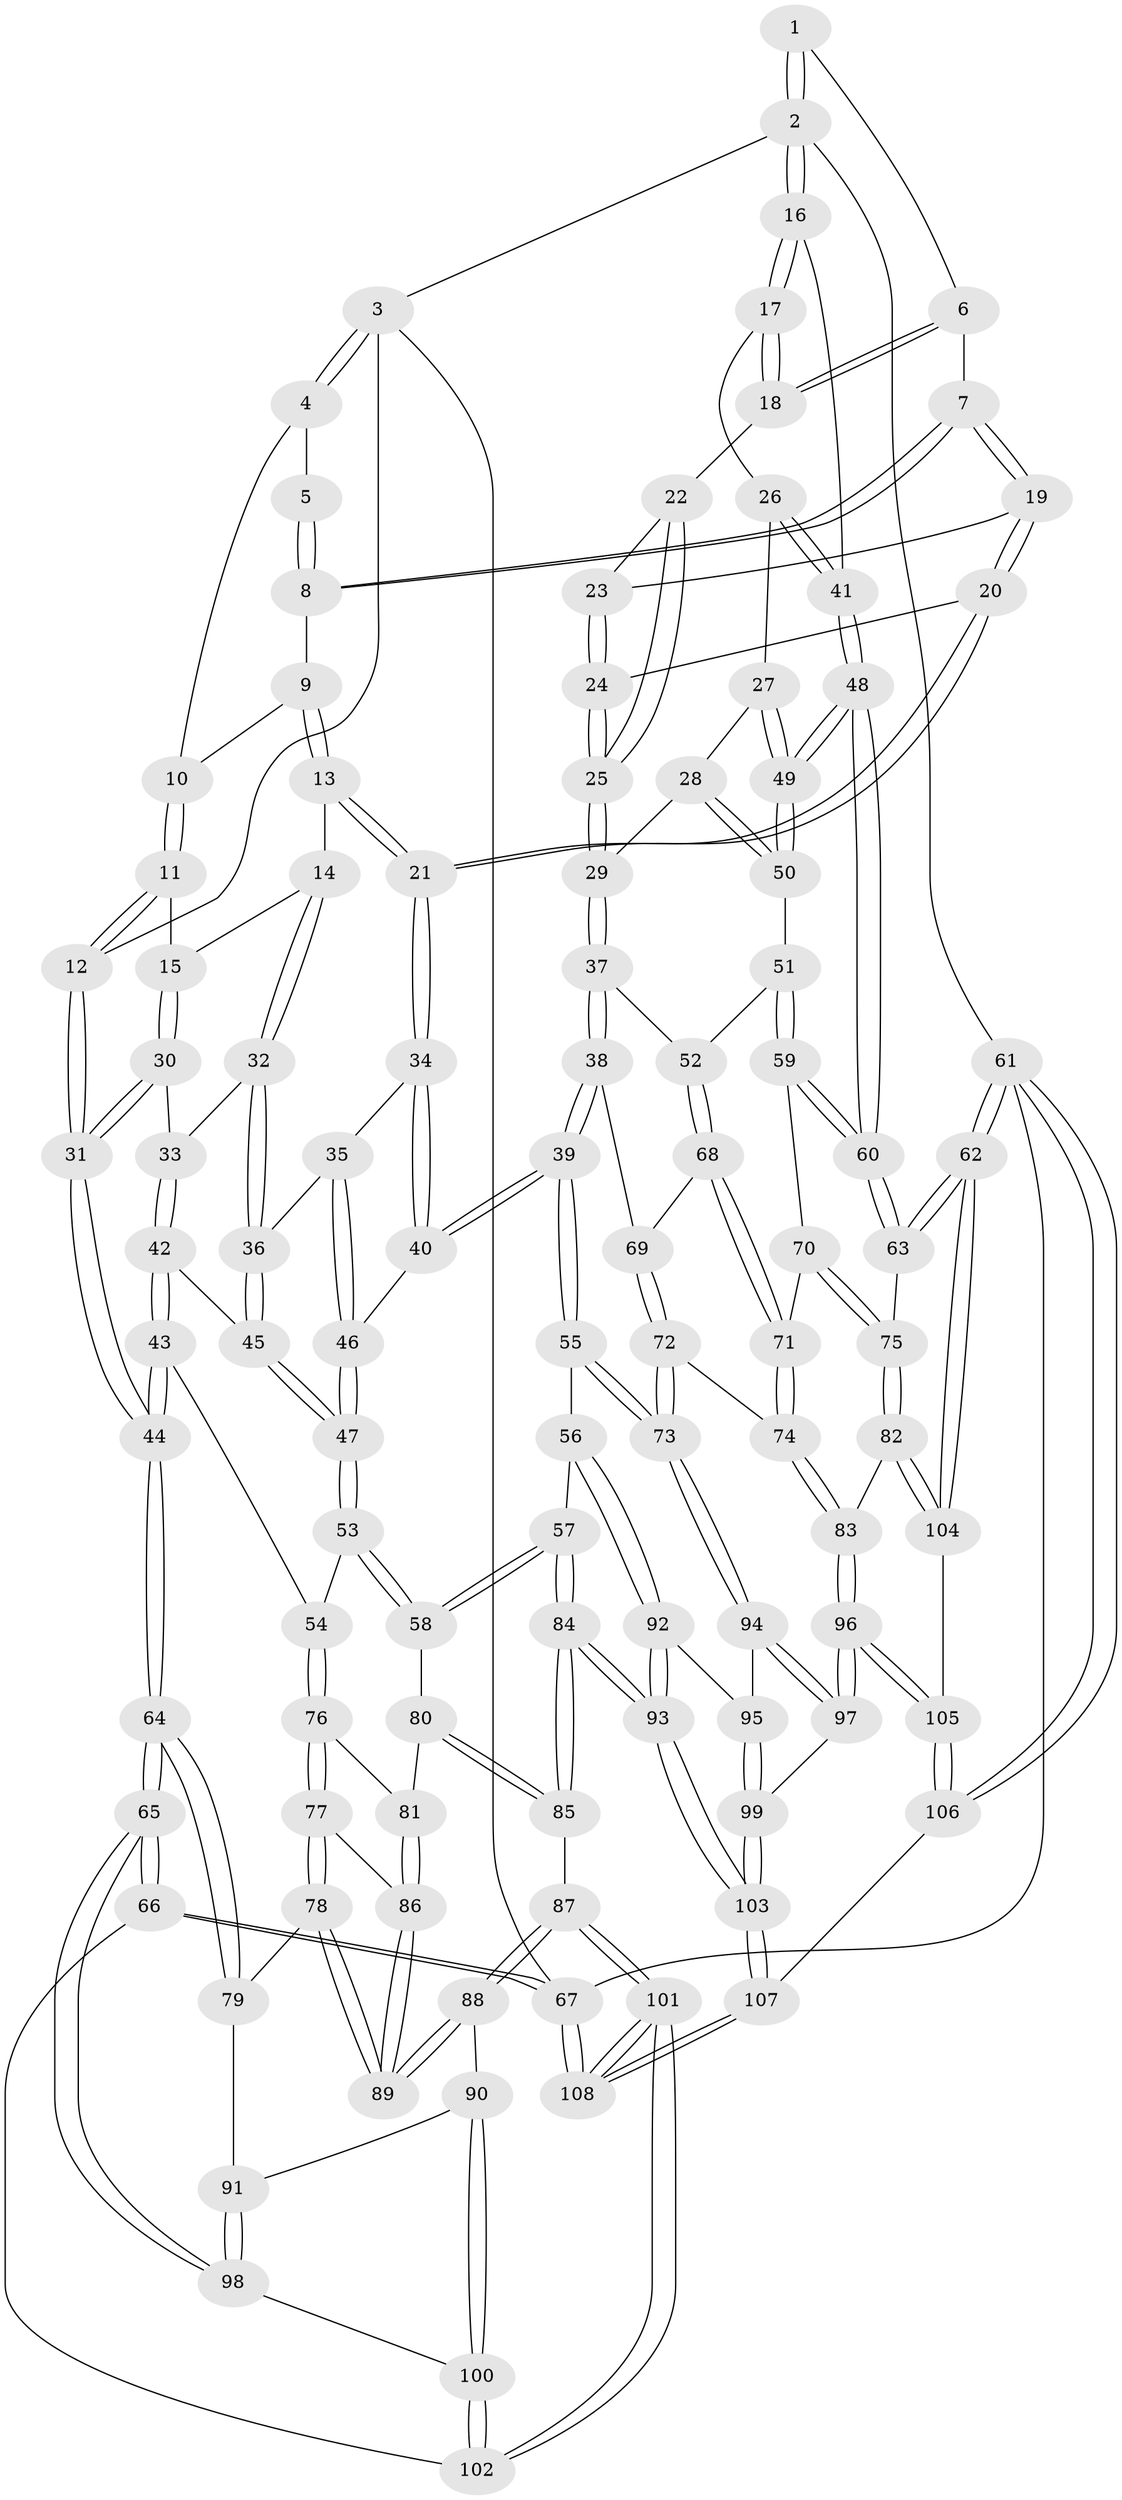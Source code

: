 // Generated by graph-tools (version 1.1) at 2025/03/03/09/25 03:03:19]
// undirected, 108 vertices, 267 edges
graph export_dot {
graph [start="1"]
  node [color=gray90,style=filled];
  1 [pos="+0.8717626132789379+0"];
  2 [pos="+1+0"];
  3 [pos="+0+0"];
  4 [pos="+0.06186435274489123+0"];
  5 [pos="+0.38950284004435815+0"];
  6 [pos="+0.686382747176849+0.09428156185628106"];
  7 [pos="+0.43001960906875314+0.048421783759557316"];
  8 [pos="+0.4263700048073355+0.042727790994520516"];
  9 [pos="+0.2849841264237154+0.1337288595094919"];
  10 [pos="+0.1948425223815751+0.12645256206572875"];
  11 [pos="+0.14716465115383567+0.1993848703074264"];
  12 [pos="+0+0"];
  13 [pos="+0.2674413229090289+0.25766132538051767"];
  14 [pos="+0.22212095578930638+0.2757689821484893"];
  15 [pos="+0.15344492988489883+0.21429369953490268"];
  16 [pos="+1+0.1249769791859856"];
  17 [pos="+0.780500777483999+0.1850608291651362"];
  18 [pos="+0.6987171606567149+0.14306796232693741"];
  19 [pos="+0.4423345824438496+0.11576063406307678"];
  20 [pos="+0.45231548817788825+0.25399452292455127"];
  21 [pos="+0.4208805681311704+0.2855551193733433"];
  22 [pos="+0.6775247500240885+0.16891680353103533"];
  23 [pos="+0.6389623038480193+0.1819006609237733"];
  24 [pos="+0.5036659582873037+0.26968499433788734"];
  25 [pos="+0.6503546019558348+0.3775556348684419"];
  26 [pos="+0.7615076685426124+0.32372045360901264"];
  27 [pos="+0.7175218694019264+0.3803742707766329"];
  28 [pos="+0.7103622088607617+0.3840355841091942"];
  29 [pos="+0.6544974827772692+0.38405483252255496"];
  30 [pos="+0.049873657846558096+0.33865141624711553"];
  31 [pos="+0+0.3399070840092132"];
  32 [pos="+0.2054483781985151+0.35116537047257296"];
  33 [pos="+0.11918185322817387+0.3690320715352253"];
  34 [pos="+0.4158321788916082+0.30651430380446054"];
  35 [pos="+0.2634465012465906+0.40638848338549016"];
  36 [pos="+0.21285197522294394+0.3617446946644532"];
  37 [pos="+0.5788112216353534+0.5071345206852023"];
  38 [pos="+0.5615426265001128+0.5207224760359963"];
  39 [pos="+0.49439393818942823+0.542963632154889"];
  40 [pos="+0.4379831986017013+0.49053490775864067"];
  41 [pos="+1+0.2339228947392785"];
  42 [pos="+0.11538905694207112+0.48548731714929444"];
  43 [pos="+0+0.530259535230792"];
  44 [pos="+0+0.5072035329728574"];
  45 [pos="+0.1497277670969211+0.4964762179818481"];
  46 [pos="+0.2855090622955839+0.4880200575757354"];
  47 [pos="+0.22949098296689036+0.5524895102592184"];
  48 [pos="+1+0.45268815720088657"];
  49 [pos="+1+0.4475980710641926"];
  50 [pos="+0.7713975742343536+0.4894608757986593"];
  51 [pos="+0.7729600502061287+0.5508546254208821"];
  52 [pos="+0.7505317126548172+0.5786820913476366"];
  53 [pos="+0.22869137883239885+0.5647078058355428"];
  54 [pos="+0.1171771744771115+0.6293110883691836"];
  55 [pos="+0.471016721889818+0.6130349960951482"];
  56 [pos="+0.4502551651498418+0.6474056656447601"];
  57 [pos="+0.39065087521162734+0.667944205750608"];
  58 [pos="+0.2725349985671484+0.6391969207584868"];
  59 [pos="+0.9353828279351295+0.5600348757934451"];
  60 [pos="+1+0.5097397528413465"];
  61 [pos="+1+1"];
  62 [pos="+1+1"];
  63 [pos="+1+0.6155105493526694"];
  64 [pos="+0+0.6301559619583991"];
  65 [pos="+0+0.746417476404865"];
  66 [pos="+0+0.7526159046615739"];
  67 [pos="+0+1"];
  68 [pos="+0.7511708953485571+0.6019320169183398"];
  69 [pos="+0.65164574970831+0.6447638526052882"];
  70 [pos="+0.8145566272604793+0.6481113863078197"];
  71 [pos="+0.7781591258607771+0.6587440846910889"];
  72 [pos="+0.6554375481956247+0.7258518571700734"];
  73 [pos="+0.6539108966925745+0.7270749775626886"];
  74 [pos="+0.7639685325794308+0.7209288560267404"];
  75 [pos="+0.9639601025863378+0.7324058369997336"];
  76 [pos="+0.11426142637345249+0.6652826555944175"];
  77 [pos="+0.10940594047855286+0.692265044665448"];
  78 [pos="+0.10785347133323454+0.6965526886587604"];
  79 [pos="+0.10748011357960593+0.6969806002251154"];
  80 [pos="+0.26231800938504385+0.6578702389099284"];
  81 [pos="+0.24335454996170297+0.6766126841888106"];
  82 [pos="+0.879615120215529+0.8043320620482317"];
  83 [pos="+0.8307659220655986+0.8081007645895705"];
  84 [pos="+0.3111104013303211+0.8592662560483952"];
  85 [pos="+0.30220763363197356+0.8585993909926004"];
  86 [pos="+0.23442572743599638+0.687424559489449"];
  87 [pos="+0.2829020367245843+0.8607198354264495"];
  88 [pos="+0.21129075152043314+0.7937438048327273"];
  89 [pos="+0.2061539897671275+0.7427610268721152"];
  90 [pos="+0.20221663337474+0.7939431059297615"];
  91 [pos="+0.09013178723580478+0.7587499910050507"];
  92 [pos="+0.5109036470292903+0.7946210366466877"];
  93 [pos="+0.46476711240535057+0.9533857868044497"];
  94 [pos="+0.6512163336658499+0.7316084458054286"];
  95 [pos="+0.6164180452875222+0.7628129407694216"];
  96 [pos="+0.7856130725380385+0.8618839543998217"];
  97 [pos="+0.7121633571589324+0.8571406936671587"];
  98 [pos="+0.06792576917343998+0.7841940394247144"];
  99 [pos="+0.6516196197500483+0.8787317590326923"];
  100 [pos="+0.09185191103678697+0.8555821951001857"];
  101 [pos="+0.11077035247827952+1"];
  102 [pos="+0.09251295907376413+0.877079973367474"];
  103 [pos="+0.5046277660542808+1"];
  104 [pos="+0.945092343254271+0.9186166854386356"];
  105 [pos="+0.7803910580905526+1"];
  106 [pos="+0.6998653946481803+1"];
  107 [pos="+0.530673064040494+1"];
  108 [pos="+0+1"];
  1 -- 2;
  1 -- 2;
  1 -- 6;
  2 -- 3;
  2 -- 16;
  2 -- 16;
  2 -- 61;
  3 -- 4;
  3 -- 4;
  3 -- 12;
  3 -- 67;
  4 -- 5;
  4 -- 10;
  5 -- 8;
  5 -- 8;
  6 -- 7;
  6 -- 18;
  6 -- 18;
  7 -- 8;
  7 -- 8;
  7 -- 19;
  7 -- 19;
  8 -- 9;
  9 -- 10;
  9 -- 13;
  9 -- 13;
  10 -- 11;
  10 -- 11;
  11 -- 12;
  11 -- 12;
  11 -- 15;
  12 -- 31;
  12 -- 31;
  13 -- 14;
  13 -- 21;
  13 -- 21;
  14 -- 15;
  14 -- 32;
  14 -- 32;
  15 -- 30;
  15 -- 30;
  16 -- 17;
  16 -- 17;
  16 -- 41;
  17 -- 18;
  17 -- 18;
  17 -- 26;
  18 -- 22;
  19 -- 20;
  19 -- 20;
  19 -- 23;
  20 -- 21;
  20 -- 21;
  20 -- 24;
  21 -- 34;
  21 -- 34;
  22 -- 23;
  22 -- 25;
  22 -- 25;
  23 -- 24;
  23 -- 24;
  24 -- 25;
  24 -- 25;
  25 -- 29;
  25 -- 29;
  26 -- 27;
  26 -- 41;
  26 -- 41;
  27 -- 28;
  27 -- 49;
  27 -- 49;
  28 -- 29;
  28 -- 50;
  28 -- 50;
  29 -- 37;
  29 -- 37;
  30 -- 31;
  30 -- 31;
  30 -- 33;
  31 -- 44;
  31 -- 44;
  32 -- 33;
  32 -- 36;
  32 -- 36;
  33 -- 42;
  33 -- 42;
  34 -- 35;
  34 -- 40;
  34 -- 40;
  35 -- 36;
  35 -- 46;
  35 -- 46;
  36 -- 45;
  36 -- 45;
  37 -- 38;
  37 -- 38;
  37 -- 52;
  38 -- 39;
  38 -- 39;
  38 -- 69;
  39 -- 40;
  39 -- 40;
  39 -- 55;
  39 -- 55;
  40 -- 46;
  41 -- 48;
  41 -- 48;
  42 -- 43;
  42 -- 43;
  42 -- 45;
  43 -- 44;
  43 -- 44;
  43 -- 54;
  44 -- 64;
  44 -- 64;
  45 -- 47;
  45 -- 47;
  46 -- 47;
  46 -- 47;
  47 -- 53;
  47 -- 53;
  48 -- 49;
  48 -- 49;
  48 -- 60;
  48 -- 60;
  49 -- 50;
  49 -- 50;
  50 -- 51;
  51 -- 52;
  51 -- 59;
  51 -- 59;
  52 -- 68;
  52 -- 68;
  53 -- 54;
  53 -- 58;
  53 -- 58;
  54 -- 76;
  54 -- 76;
  55 -- 56;
  55 -- 73;
  55 -- 73;
  56 -- 57;
  56 -- 92;
  56 -- 92;
  57 -- 58;
  57 -- 58;
  57 -- 84;
  57 -- 84;
  58 -- 80;
  59 -- 60;
  59 -- 60;
  59 -- 70;
  60 -- 63;
  60 -- 63;
  61 -- 62;
  61 -- 62;
  61 -- 106;
  61 -- 106;
  61 -- 67;
  62 -- 63;
  62 -- 63;
  62 -- 104;
  62 -- 104;
  63 -- 75;
  64 -- 65;
  64 -- 65;
  64 -- 79;
  64 -- 79;
  65 -- 66;
  65 -- 66;
  65 -- 98;
  65 -- 98;
  66 -- 67;
  66 -- 67;
  66 -- 102;
  67 -- 108;
  67 -- 108;
  68 -- 69;
  68 -- 71;
  68 -- 71;
  69 -- 72;
  69 -- 72;
  70 -- 71;
  70 -- 75;
  70 -- 75;
  71 -- 74;
  71 -- 74;
  72 -- 73;
  72 -- 73;
  72 -- 74;
  73 -- 94;
  73 -- 94;
  74 -- 83;
  74 -- 83;
  75 -- 82;
  75 -- 82;
  76 -- 77;
  76 -- 77;
  76 -- 81;
  77 -- 78;
  77 -- 78;
  77 -- 86;
  78 -- 79;
  78 -- 89;
  78 -- 89;
  79 -- 91;
  80 -- 81;
  80 -- 85;
  80 -- 85;
  81 -- 86;
  81 -- 86;
  82 -- 83;
  82 -- 104;
  82 -- 104;
  83 -- 96;
  83 -- 96;
  84 -- 85;
  84 -- 85;
  84 -- 93;
  84 -- 93;
  85 -- 87;
  86 -- 89;
  86 -- 89;
  87 -- 88;
  87 -- 88;
  87 -- 101;
  87 -- 101;
  88 -- 89;
  88 -- 89;
  88 -- 90;
  90 -- 91;
  90 -- 100;
  90 -- 100;
  91 -- 98;
  91 -- 98;
  92 -- 93;
  92 -- 93;
  92 -- 95;
  93 -- 103;
  93 -- 103;
  94 -- 95;
  94 -- 97;
  94 -- 97;
  95 -- 99;
  95 -- 99;
  96 -- 97;
  96 -- 97;
  96 -- 105;
  96 -- 105;
  97 -- 99;
  98 -- 100;
  99 -- 103;
  99 -- 103;
  100 -- 102;
  100 -- 102;
  101 -- 102;
  101 -- 102;
  101 -- 108;
  101 -- 108;
  103 -- 107;
  103 -- 107;
  104 -- 105;
  105 -- 106;
  105 -- 106;
  106 -- 107;
  107 -- 108;
  107 -- 108;
}
